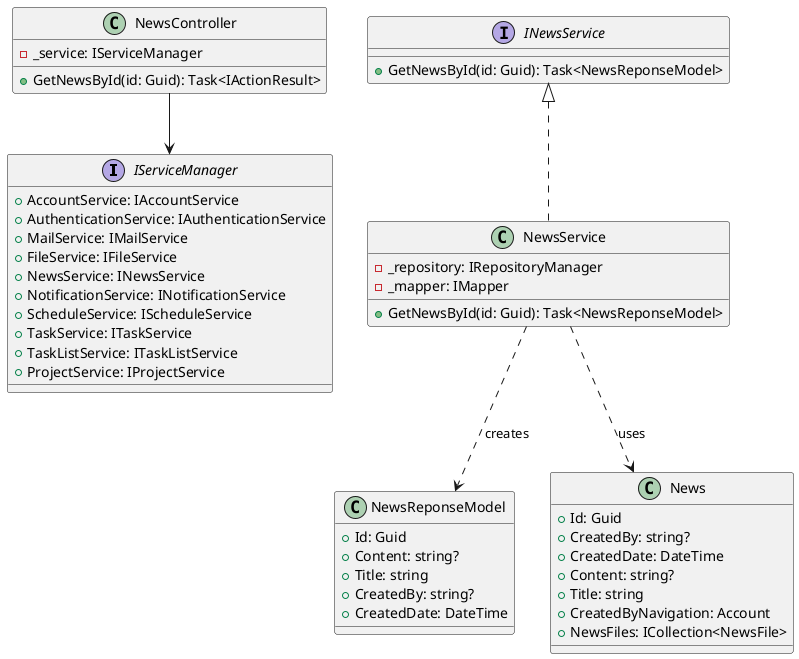 @startuml
interface IServiceManager {
  +AccountService: IAccountService
  +AuthenticationService: IAuthenticationService
  +MailService: IMailService
  +FileService: IFileService
  +NewsService: INewsService
  +NotificationService: INotificationService
  +ScheduleService: IScheduleService
  +TaskService: ITaskService
  +TaskListService: ITaskListService
  +ProjectService: IProjectService
}

interface INewsService {
  +GetNewsById(id: Guid): Task<NewsReponseModel>
}

class NewsService {
  -_repository: IRepositoryManager
  -_mapper: IMapper
  +GetNewsById(id: Guid): Task<NewsReponseModel>
}

class NewsController {
  -_service: IServiceManager
  +GetNewsById(id: Guid): Task<IActionResult>
}

class NewsReponseModel {
  +Id: Guid
  +Content: string?
  +Title: string
  +CreatedBy: string?
  +CreatedDate: DateTime
}

class News {
  +Id: Guid
  +CreatedBy: string?
  +CreatedDate: DateTime
  +Content: string?
  +Title: string
  +CreatedByNavigation: Account
  +NewsFiles: ICollection<NewsFile>
}


INewsService <|.. NewsService
NewsController --> IServiceManager
NewsService ..> NewsReponseModel : creates
NewsService ..> News : uses

@enduml